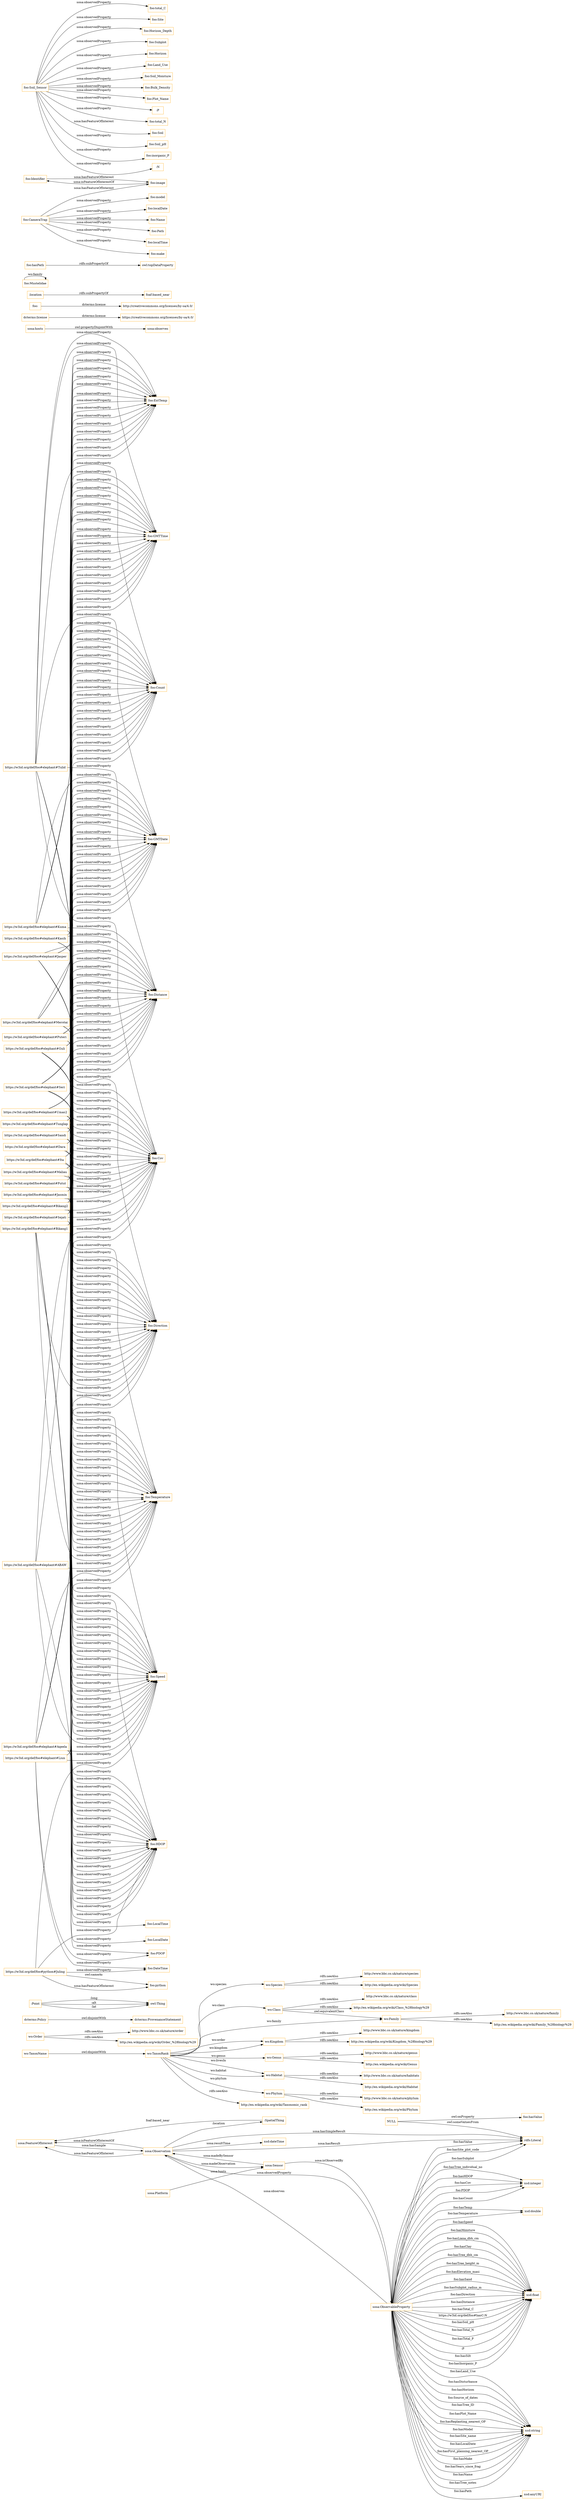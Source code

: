 digraph ar2dtool_diagram { 
rankdir=LR;
size="1501"
node [shape = rectangle, color="orange"]; "sosa:FeatureOfInterest" "wo:Species" "wo:Class" "wo:Kingdom" "wo:Family" "wo:TaxonRank" "wo:Order" "wo:Genus" "dcterms:Policy" "sosa:Platform" "wo:TaxonName" ":SpatialThing" "sosa:Observation" "dcterms:ProvenanceStatement" "sosa:ObservableProperty" "sosa:Sensor" "wo:Habitat" "wo:Phylum" ":Point" ; /*classes style*/
	"wo:Genus" -> "http://www.bbc.co.uk/nature/genus" [ label = "rdfs:seeAlso" ];
	"wo:Genus" -> "http://en.wikipedia.org/wiki/Genus" [ label = "rdfs:seeAlso" ];
	"https://w3id.org/def/foo#elephant#Umas2" -> "foo:Speed" [ label = "sosa:observedProperty" ];
	"https://w3id.org/def/foo#elephant#Umas2" -> "foo:GMTTime" [ label = "sosa:observedProperty" ];
	"https://w3id.org/def/foo#elephant#Umas2" -> "foo:Count" [ label = "sosa:observedProperty" ];
	"https://w3id.org/def/foo#elephant#Umas2" -> "foo:Direction" [ label = "sosa:observedProperty" ];
	"https://w3id.org/def/foo#elephant#Umas2" -> "foo:Cov" [ label = "sosa:observedProperty" ];
	"https://w3id.org/def/foo#elephant#Umas2" -> "foo:GMTDate" [ label = "sosa:observedProperty" ];
	"https://w3id.org/def/foo#elephant#Umas2" -> "foo:ExtTemp" [ label = "sosa:observedProperty" ];
	"https://w3id.org/def/foo#elephant#Umas2" -> "foo:Distance" [ label = "sosa:observedProperty" ];
	"https://w3id.org/def/foo#elephant#Umas2" -> "foo:Temperature" [ label = "sosa:observedProperty" ];
	"https://w3id.org/def/foo#elephant#Umas2" -> "foo:HDOP" [ label = "sosa:observedProperty" ];
	"sosa:hosts" -> "sosa:observes" [ label = "owl:propertyDisjointWith" ];
	"https://w3id.org/def/foo#elephant#Putut" -> "foo:Direction" [ label = "sosa:observedProperty" ];
	"https://w3id.org/def/foo#elephant#Putut" -> "foo:GMTTime" [ label = "sosa:observedProperty" ];
	"https://w3id.org/def/foo#elephant#Putut" -> "foo:Speed" [ label = "sosa:observedProperty" ];
	"https://w3id.org/def/foo#elephant#Putut" -> "foo:HDOP" [ label = "sosa:observedProperty" ];
	"https://w3id.org/def/foo#elephant#Putut" -> "foo:Cov" [ label = "sosa:observedProperty" ];
	"https://w3id.org/def/foo#elephant#Putut" -> "foo:Distance" [ label = "sosa:observedProperty" ];
	"https://w3id.org/def/foo#elephant#Putut" -> "foo:GMTDate" [ label = "sosa:observedProperty" ];
	"https://w3id.org/def/foo#elephant#Putut" -> "foo:Count" [ label = "sosa:observedProperty" ];
	"https://w3id.org/def/foo#elephant#Putut" -> "foo:Temperature" [ label = "sosa:observedProperty" ];
	"dcterms:license" -> "https://creativecommons.org/licenses/by-sa/4.0/" [ label = "dcterms:license" ];
	"https://w3id.org/def/foo#elephant#Kuma" -> "foo:GMTTime" [ label = "sosa:observedProperty" ];
	"https://w3id.org/def/foo#elephant#Kuma" -> "foo:ExtTemp" [ label = "sosa:observedProperty" ];
	"https://w3id.org/def/foo#elephant#Kuma" -> "foo:GMTDate" [ label = "sosa:observedProperty" ];
	"https://w3id.org/def/foo#elephant#Kuma" -> "foo:Count" [ label = "sosa:observedProperty" ];
	"https://w3id.org/def/foo#elephant#Kuma" -> "foo:Cov" [ label = "sosa:observedProperty" ];
	"https://w3id.org/def/foo#elephant#Kuma" -> "foo:Direction" [ label = "sosa:observedProperty" ];
	"https://w3id.org/def/foo#elephant#Kuma" -> "foo:Distance" [ label = "sosa:observedProperty" ];
	"https://w3id.org/def/foo#elephant#Kuma" -> "foo:Speed" [ label = "sosa:observedProperty" ];
	"https://w3id.org/def/foo#elephant#Kuma" -> "foo:Temperature" [ label = "sosa:observedProperty" ];
	"https://w3id.org/def/foo#elephant#Kuma" -> "foo:HDOP" [ label = "sosa:observedProperty" ];
	"https://w3id.org/def/foo#elephant#Seri" -> "foo:GMTDate" [ label = "sosa:observedProperty" ];
	"https://w3id.org/def/foo#elephant#Seri" -> "foo:Distance" [ label = "sosa:observedProperty" ];
	"https://w3id.org/def/foo#elephant#Seri" -> "foo:HDOP" [ label = "sosa:observedProperty" ];
	"https://w3id.org/def/foo#elephant#Seri" -> "foo:Temperature" [ label = "sosa:observedProperty" ];
	"https://w3id.org/def/foo#elephant#Seri" -> "foo:GMTTime" [ label = "sosa:observedProperty" ];
	"https://w3id.org/def/foo#elephant#Seri" -> "foo:ExtTemp" [ label = "sosa:observedProperty" ];
	"https://w3id.org/def/foo#elephant#Seri" -> "foo:Cov" [ label = "sosa:observedProperty" ];
	"https://w3id.org/def/foo#elephant#Seri" -> "foo:Count" [ label = "sosa:observedProperty" ];
	"https://w3id.org/def/foo#elephant#Seri" -> "foo:Direction" [ label = "sosa:observedProperty" ];
	"https://w3id.org/def/foo#elephant#Seri" -> "foo:Speed" [ label = "sosa:observedProperty" ];
	"wo:Species" -> "http://www.bbc.co.uk/nature/species" [ label = "rdfs:seeAlso" ];
	"wo:Species" -> "http://en.wikipedia.org/wiki/Species" [ label = "rdfs:seeAlso" ];
	"foo:" -> "http://creativecommons.org/licenses/by-sa/4.0/" [ label = "dcterms:license" ];
	"wo:TaxonName" -> "wo:TaxonRank" [ label = "owl:disjointWith" ];
	"dcterms:Policy" -> "dcterms:ProvenanceStatement" [ label = "owl:disjointWith" ];
	"wo:TaxonRank" -> "http://en.wikipedia.org/wiki/Taxonomic_rank" [ label = "rdfs:seeAlso" ];
	":location" -> "foaf:based_near" [ label = "rdfs:subPropertyOf" ];
	"https://w3id.org/def/foo#elephant#Dara" -> "foo:Distance" [ label = "sosa:observedProperty" ];
	"https://w3id.org/def/foo#elephant#Dara" -> "foo:Cov" [ label = "sosa:observedProperty" ];
	"https://w3id.org/def/foo#elephant#Dara" -> "foo:Direction" [ label = "sosa:observedProperty" ];
	"https://w3id.org/def/foo#elephant#Dara" -> "foo:HDOP" [ label = "sosa:observedProperty" ];
	"https://w3id.org/def/foo#elephant#Dara" -> "foo:GMTDate" [ label = "sosa:observedProperty" ];
	"https://w3id.org/def/foo#elephant#Dara" -> "foo:Speed" [ label = "sosa:observedProperty" ];
	"https://w3id.org/def/foo#elephant#Dara" -> "foo:GMTTime" [ label = "sosa:observedProperty" ];
	"https://w3id.org/def/foo#elephant#Dara" -> "foo:ExtTemp" [ label = "sosa:observedProperty" ];
	"https://w3id.org/def/foo#elephant#Dara" -> "foo:Count" [ label = "sosa:observedProperty" ];
	"https://w3id.org/def/foo#elephant#Dara" -> "foo:Temperature" [ label = "sosa:observedProperty" ];
	"https://w3id.org/def/foo#elephant#Tunglap" -> "foo:Distance" [ label = "sosa:observedProperty" ];
	"https://w3id.org/def/foo#elephant#Tunglap" -> "foo:Cov" [ label = "sosa:observedProperty" ];
	"https://w3id.org/def/foo#elephant#Tunglap" -> "foo:GMTTime" [ label = "sosa:observedProperty" ];
	"https://w3id.org/def/foo#elephant#Tunglap" -> "foo:ExtTemp" [ label = "sosa:observedProperty" ];
	"https://w3id.org/def/foo#elephant#Tunglap" -> "foo:GMTDate" [ label = "sosa:observedProperty" ];
	"https://w3id.org/def/foo#elephant#Tunglap" -> "foo:Speed" [ label = "sosa:observedProperty" ];
	"https://w3id.org/def/foo#elephant#Tunglap" -> "foo:Count" [ label = "sosa:observedProperty" ];
	"https://w3id.org/def/foo#elephant#Tunglap" -> "foo:HDOP" [ label = "sosa:observedProperty" ];
	"https://w3id.org/def/foo#elephant#Tunglap" -> "foo:Direction" [ label = "sosa:observedProperty" ];
	"https://w3id.org/def/foo#elephant#Tunglap" -> "foo:Temperature" [ label = "sosa:observedProperty" ];
	"https://w3id.org/def/foo#elephant#Puteri" -> "foo:Temperature" [ label = "sosa:observedProperty" ];
	"https://w3id.org/def/foo#elephant#Puteri" -> "foo:Direction" [ label = "sosa:observedProperty" ];
	"https://w3id.org/def/foo#elephant#Puteri" -> "foo:Speed" [ label = "sosa:observedProperty" ];
	"https://w3id.org/def/foo#elephant#Puteri" -> "foo:ExtTemp" [ label = "sosa:observedProperty" ];
	"https://w3id.org/def/foo#elephant#Puteri" -> "foo:HDOP" [ label = "sosa:observedProperty" ];
	"https://w3id.org/def/foo#elephant#Puteri" -> "foo:Cov" [ label = "sosa:observedProperty" ];
	"https://w3id.org/def/foo#elephant#Puteri" -> "foo:Count" [ label = "sosa:observedProperty" ];
	"https://w3id.org/def/foo#elephant#Puteri" -> "foo:GMTDate" [ label = "sosa:observedProperty" ];
	"https://w3id.org/def/foo#elephant#Puteri" -> "foo:GMTTime" [ label = "sosa:observedProperty" ];
	"https://w3id.org/def/foo#elephant#Puteri" -> "foo:Distance" [ label = "sosa:observedProperty" ];
	"https://w3id.org/def/foo#elephant#ABAW" -> "foo:Temperature" [ label = "sosa:observedProperty" ];
	"https://w3id.org/def/foo#elephant#ABAW" -> "foo:Speed" [ label = "sosa:observedProperty" ];
	"https://w3id.org/def/foo#elephant#ABAW" -> "foo:HDOP" [ label = "sosa:observedProperty" ];
	"https://w3id.org/def/foo#elephant#ABAW" -> "foo:ExtTemp" [ label = "sosa:observedProperty" ];
	"https://w3id.org/def/foo#elephant#ABAW" -> "foo:Cov" [ label = "sosa:observedProperty" ];
	"https://w3id.org/def/foo#elephant#Ita" -> "foo:Count" [ label = "sosa:observedProperty" ];
	"https://w3id.org/def/foo#elephant#Ita" -> "foo:Speed" [ label = "sosa:observedProperty" ];
	"https://w3id.org/def/foo#elephant#Ita" -> "foo:Distance" [ label = "sosa:observedProperty" ];
	"https://w3id.org/def/foo#elephant#Ita" -> "foo:ExtTemp" [ label = "sosa:observedProperty" ];
	"https://w3id.org/def/foo#elephant#Ita" -> "foo:Direction" [ label = "sosa:observedProperty" ];
	"https://w3id.org/def/foo#elephant#Ita" -> "foo:GMTTime" [ label = "sosa:observedProperty" ];
	"https://w3id.org/def/foo#elephant#Ita" -> "foo:GMTDate" [ label = "sosa:observedProperty" ];
	"https://w3id.org/def/foo#elephant#Ita" -> "foo:HDOP" [ label = "sosa:observedProperty" ];
	"https://w3id.org/def/foo#elephant#Ita" -> "foo:Temperature" [ label = "sosa:observedProperty" ];
	"https://w3id.org/def/foo#elephant#Ita" -> "foo:Cov" [ label = "sosa:observedProperty" ];
	"wo:Phylum" -> "http://www.bbc.co.uk/nature/phylum" [ label = "rdfs:seeAlso" ];
	"wo:Phylum" -> "http://en.wikipedia.org/wiki/Phylum" [ label = "rdfs:seeAlso" ];
	"https://w3id.org/def/foo#elephant#Liun" -> "foo:Temperature" [ label = "sosa:observedProperty" ];
	"https://w3id.org/def/foo#elephant#Liun" -> "foo:Speed" [ label = "sosa:observedProperty" ];
	"https://w3id.org/def/foo#elephant#Liun" -> "foo:PDOP" [ label = "sosa:observedProperty" ];
	"https://w3id.org/def/foo#elephant#Liun" -> "foo:Direction" [ label = "sosa:observedProperty" ];
	"https://w3id.org/def/foo#elephant#Liun" -> "foo:DateTime" [ label = "sosa:observedProperty" ];
	"NULL" -> "rdfs:Literal" [ label = "owl:someValuesFrom" ];
	"NULL" -> "foo:hasValue" [ label = "owl:onProperty" ];
	"foo:Mustelidae" -> "foo:Mustelidae" [ label = "wo:family" ];
	"foo:hasPath" -> "owl:topDataProperty" [ label = "rdfs:subPropertyOf" ];
	"https://w3id.org/def/foo#elephant#Maliau" -> "foo:GMTTime" [ label = "sosa:observedProperty" ];
	"https://w3id.org/def/foo#elephant#Maliau" -> "foo:Direction" [ label = "sosa:observedProperty" ];
	"https://w3id.org/def/foo#elephant#Maliau" -> "foo:HDOP" [ label = "sosa:observedProperty" ];
	"https://w3id.org/def/foo#elephant#Maliau" -> "foo:Count" [ label = "sosa:observedProperty" ];
	"https://w3id.org/def/foo#elephant#Maliau" -> "foo:Cov" [ label = "sosa:observedProperty" ];
	"https://w3id.org/def/foo#elephant#Maliau" -> "foo:GMTDate" [ label = "sosa:observedProperty" ];
	"https://w3id.org/def/foo#elephant#Maliau" -> "foo:Temperature" [ label = "sosa:observedProperty" ];
	"https://w3id.org/def/foo#elephant#Maliau" -> "foo:Distance" [ label = "sosa:observedProperty" ];
	"https://w3id.org/def/foo#elephant#Maliau" -> "foo:Speed" [ label = "sosa:observedProperty" ];
	"https://w3id.org/def/foo#elephant#Maliau" -> "foo:ExtTemp" [ label = "sosa:observedProperty" ];
	"https://w3id.org/def/foo#elephant#Guli" -> "foo:Distance" [ label = "sosa:observedProperty" ];
	"https://w3id.org/def/foo#elephant#Guli" -> "foo:Count" [ label = "sosa:observedProperty" ];
	"https://w3id.org/def/foo#elephant#Guli" -> "foo:ExtTemp" [ label = "sosa:observedProperty" ];
	"https://w3id.org/def/foo#elephant#Guli" -> "foo:GMTDate" [ label = "sosa:observedProperty" ];
	"https://w3id.org/def/foo#elephant#Guli" -> "foo:Temperature" [ label = "sosa:observedProperty" ];
	"https://w3id.org/def/foo#elephant#Guli" -> "foo:Direction" [ label = "sosa:observedProperty" ];
	"https://w3id.org/def/foo#elephant#Guli" -> "foo:Speed" [ label = "sosa:observedProperty" ];
	"https://w3id.org/def/foo#elephant#Guli" -> "foo:HDOP" [ label = "sosa:observedProperty" ];
	"https://w3id.org/def/foo#elephant#Guli" -> "foo:Cov" [ label = "sosa:observedProperty" ];
	"https://w3id.org/def/foo#elephant#Guli" -> "foo:GMTTime" [ label = "sosa:observedProperty" ];
	"wo:Habitat" -> "http://www.bbc.co.uk/nature/habitats" [ label = "rdfs:seeAlso" ];
	"wo:Habitat" -> "http://en.wikipedia.org/wiki/Habitat" [ label = "rdfs:seeAlso" ];
	"foo:Identifier" -> "foo:image" [ label = "sosa:hasFeatureOfInterest" ];
	"https://w3id.org/def/foo#elephant#Tulid" -> "foo:Speed" [ label = "sosa:observedProperty" ];
	"https://w3id.org/def/foo#elephant#Tulid" -> "foo:ExtTemp" [ label = "sosa:observedProperty" ];
	"https://w3id.org/def/foo#elephant#Tulid" -> "foo:Cov" [ label = "sosa:observedProperty" ];
	"https://w3id.org/def/foo#elephant#Tulid" -> "foo:Direction" [ label = "sosa:observedProperty" ];
	"https://w3id.org/def/foo#elephant#Tulid" -> "foo:Distance" [ label = "sosa:observedProperty" ];
	"https://w3id.org/def/foo#elephant#Tulid" -> "foo:Count" [ label = "sosa:observedProperty" ];
	"https://w3id.org/def/foo#elephant#Tulid" -> "foo:GMTTime" [ label = "sosa:observedProperty" ];
	"https://w3id.org/def/foo#elephant#Tulid" -> "foo:GMTDate" [ label = "sosa:observedProperty" ];
	"https://w3id.org/def/foo#elephant#Tulid" -> "foo:Temperature" [ label = "sosa:observedProperty" ];
	"foo:Soil_Sensor" -> "foo:total_C" [ label = "sosa:observedProperty" ];
	"foo:Soil_Sensor" -> "foo:Site" [ label = "sosa:observedProperty" ];
	"foo:Soil_Sensor" -> "foo:Horizon_Depth" [ label = "sosa:observedProperty" ];
	"foo:Soil_Sensor" -> "foo:Subplot" [ label = "sosa:observedProperty" ];
	"foo:Soil_Sensor" -> "foo:Horizon" [ label = "sosa:observedProperty" ];
	"foo:Soil_Sensor" -> "foo:Land_Use" [ label = "sosa:observedProperty" ];
	"foo:Soil_Sensor" -> "foo:Soil_Moisture" [ label = "sosa:observedProperty" ];
	"foo:Soil_Sensor" -> "foo:Bulk_Density" [ label = "sosa:observedProperty" ];
	"foo:Soil_Sensor" -> "foo:Plot_Name" [ label = "sosa:observedProperty" ];
	"foo:Soil_Sensor" -> ":P" [ label = "sosa:observedProperty" ];
	"foo:Soil_Sensor" -> "foo:total_N" [ label = "sosa:observedProperty" ];
	"foo:Soil_Sensor" -> "foo:Soil" [ label = "sosa:hasFeatureOfInterest" ];
	"foo:Soil_Sensor" -> "foo:Soil_pH" [ label = "sosa:observedProperty" ];
	"foo:Soil_Sensor" -> "foo:inorganic_P" [ label = "sosa:observedProperty" ];
	"foo:Soil_Sensor" -> ":N" [ label = "sosa:observedProperty" ];
	"foo:CameraTrap" -> "foo:model" [ label = "sosa:observedProperty" ];
	"foo:CameraTrap" -> "foo:localDate" [ label = "sosa:observedProperty" ];
	"foo:CameraTrap" -> "foo:Name" [ label = "sosa:observedProperty" ];
	"foo:CameraTrap" -> "foo:Path" [ label = "sosa:observedProperty" ];
	"foo:CameraTrap" -> "foo:localTime" [ label = "sosa:observedProperty" ];
	"foo:CameraTrap" -> "foo:make" [ label = "sosa:observedProperty" ];
	"foo:CameraTrap" -> "foo:image" [ label = "sosa:hasFeatureOfInterest" ];
	"https://w3id.org/def/foo#elephant#Kasih" -> "foo:GMTTime" [ label = "sosa:observedProperty" ];
	"https://w3id.org/def/foo#elephant#Kasih" -> "foo:Temperature" [ label = "sosa:observedProperty" ];
	"https://w3id.org/def/foo#elephant#Kasih" -> "foo:Distance" [ label = "sosa:observedProperty" ];
	"https://w3id.org/def/foo#elephant#Kasih" -> "foo:GMTDate" [ label = "sosa:observedProperty" ];
	"https://w3id.org/def/foo#elephant#Kasih" -> "foo:HDOP" [ label = "sosa:observedProperty" ];
	"https://w3id.org/def/foo#elephant#Kasih" -> "foo:Cov" [ label = "sosa:observedProperty" ];
	"https://w3id.org/def/foo#elephant#Kasih" -> "foo:Count" [ label = "sosa:observedProperty" ];
	"https://w3id.org/def/foo#elephant#Kasih" -> "foo:Direction" [ label = "sosa:observedProperty" ];
	"https://w3id.org/def/foo#elephant#Kasih" -> "foo:ExtTemp" [ label = "sosa:observedProperty" ];
	"https://w3id.org/def/foo#elephant#Kasih" -> "foo:Speed" [ label = "sosa:observedProperty" ];
	"wo:Order" -> "http://www.bbc.co.uk/nature/order" [ label = "rdfs:seeAlso" ];
	"wo:Order" -> "http://en.wikipedia.org/wiki/Order_%28biology%29" [ label = "rdfs:seeAlso" ];
	"wo:Class" -> "http://www.bbc.co.uk/nature/class" [ label = "rdfs:seeAlso" ];
	"wo:Class" -> "wo:Family" [ label = "owl:equivalentClass" ];
	"wo:Class" -> "http://en.wikipedia.org/wiki/Class_%28biology%29" [ label = "rdfs:seeAlso" ];
	"https://w3id.org/def/foo#elephant#Bikang2" -> "foo:GMTTime" [ label = "sosa:observedProperty" ];
	"https://w3id.org/def/foo#elephant#Bikang2" -> "foo:Direction" [ label = "sosa:observedProperty" ];
	"https://w3id.org/def/foo#elephant#Bikang2" -> "foo:GMTDate" [ label = "sosa:observedProperty" ];
	"https://w3id.org/def/foo#elephant#Bikang2" -> "foo:Count" [ label = "sosa:observedProperty" ];
	"https://w3id.org/def/foo#elephant#Bikang2" -> "foo:Speed" [ label = "sosa:observedProperty" ];
	"https://w3id.org/def/foo#elephant#Bikang2" -> "foo:Distance" [ label = "sosa:observedProperty" ];
	"https://w3id.org/def/foo#elephant#Bikang2" -> "foo:HDOP" [ label = "sosa:observedProperty" ];
	"https://w3id.org/def/foo#elephant#Bikang2" -> "foo:Cov" [ label = "sosa:observedProperty" ];
	"https://w3id.org/def/foo#elephant#Bikang2" -> "foo:Temperature" [ label = "sosa:observedProperty" ];
	"https://w3id.org/def/foo#python#Juling" -> "foo:Speed" [ label = "sosa:observedProperty" ];
	"https://w3id.org/def/foo#python#Juling" -> "foo:HDOP" [ label = "sosa:observedProperty" ];
	"https://w3id.org/def/foo#python#Juling" -> "foo:DateTime" [ label = "sosa:observedProperty" ];
	"https://w3id.org/def/foo#python#Juling" -> "foo:python" [ label = "sosa:hasFeatureOfInterest" ];
	"https://w3id.org/def/foo#python#Juling" -> "foo:python" [ label = "owl:sameAs" ];
	"wo:Family" -> "http://www.bbc.co.uk/nature/family" [ label = "rdfs:seeAlso" ];
	"wo:Family" -> "http://en.wikipedia.org/wiki/Family_%28biology%29" [ label = "rdfs:seeAlso" ];
	"https://w3id.org/def/foo#elephant#Sandi" -> "foo:GMTTime" [ label = "sosa:observedProperty" ];
	"https://w3id.org/def/foo#elephant#Sandi" -> "foo:HDOP" [ label = "sosa:observedProperty" ];
	"https://w3id.org/def/foo#elephant#Sandi" -> "foo:Speed" [ label = "sosa:observedProperty" ];
	"https://w3id.org/def/foo#elephant#Sandi" -> "foo:Temperature" [ label = "sosa:observedProperty" ];
	"https://w3id.org/def/foo#elephant#Sandi" -> "foo:Count" [ label = "sosa:observedProperty" ];
	"https://w3id.org/def/foo#elephant#Sandi" -> "foo:GMTDate" [ label = "sosa:observedProperty" ];
	"https://w3id.org/def/foo#elephant#Sandi" -> "foo:Distance" [ label = "sosa:observedProperty" ];
	"https://w3id.org/def/foo#elephant#Sandi" -> "foo:Direction" [ label = "sosa:observedProperty" ];
	"https://w3id.org/def/foo#elephant#Sandi" -> "foo:ExtTemp" [ label = "sosa:observedProperty" ];
	"https://w3id.org/def/foo#elephant#Sandi" -> "foo:Cov" [ label = "sosa:observedProperty" ];
	"https://w3id.org/def/foo#elephant#Aqeela" -> "foo:PDOP" [ label = "sosa:observedProperty" ];
	"https://w3id.org/def/foo#elephant#Aqeela" -> "foo:Speed" [ label = "sosa:observedProperty" ];
	"https://w3id.org/def/foo#elephant#Aqeela" -> "foo:HDOP" [ label = "sosa:observedProperty" ];
	"https://w3id.org/def/foo#elephant#Aqeela" -> "foo:LocalTime" [ label = "sosa:observedProperty" ];
	"https://w3id.org/def/foo#elephant#Aqeela" -> "foo:Distance" [ label = "sosa:observedProperty" ];
	"https://w3id.org/def/foo#elephant#Aqeela" -> "foo:Cov" [ label = "sosa:observedProperty" ];
	"https://w3id.org/def/foo#elephant#Aqeela" -> "foo:Direction" [ label = "sosa:observedProperty" ];
	"https://w3id.org/def/foo#elephant#Aqeela" -> "foo:LocalDate" [ label = "sosa:observedProperty" ];
	"https://w3id.org/def/foo#elephant#Aqeela" -> "foo:Temperature" [ label = "sosa:observedProperty" ];
	"https://w3id.org/def/foo#elephant#Merotai" -> "foo:Speed" [ label = "sosa:observedProperty" ];
	"https://w3id.org/def/foo#elephant#Merotai" -> "foo:Direction" [ label = "sosa:observedProperty" ];
	"https://w3id.org/def/foo#elephant#Merotai" -> "foo:Count" [ label = "sosa:observedProperty" ];
	"https://w3id.org/def/foo#elephant#Merotai" -> "foo:GMTDate" [ label = "sosa:observedProperty" ];
	"https://w3id.org/def/foo#elephant#Merotai" -> "foo:GMTTime" [ label = "sosa:observedProperty" ];
	"https://w3id.org/def/foo#elephant#Merotai" -> "foo:HDOP" [ label = "sosa:observedProperty" ];
	"https://w3id.org/def/foo#elephant#Merotai" -> "foo:Cov" [ label = "sosa:observedProperty" ];
	"https://w3id.org/def/foo#elephant#Merotai" -> "foo:ExtTemp" [ label = "sosa:observedProperty" ];
	"https://w3id.org/def/foo#elephant#Merotai" -> "foo:Temperature" [ label = "sosa:observedProperty" ];
	"https://w3id.org/def/foo#elephant#Merotai" -> "foo:Distance" [ label = "sosa:observedProperty" ];
	"foo:image" -> "foo:Identifier" [ label = "sosa:isFeatureOfInterestOf" ];
	"https://w3id.org/def/foo#elephant#Sejati" -> "foo:Speed" [ label = "sosa:observedProperty" ];
	"https://w3id.org/def/foo#elephant#Sejati" -> "foo:GMTTime" [ label = "sosa:observedProperty" ];
	"https://w3id.org/def/foo#elephant#Sejati" -> "foo:Count" [ label = "sosa:observedProperty" ];
	"https://w3id.org/def/foo#elephant#Sejati" -> "foo:Direction" [ label = "sosa:observedProperty" ];
	"https://w3id.org/def/foo#elephant#Sejati" -> "foo:Distance" [ label = "sosa:observedProperty" ];
	"https://w3id.org/def/foo#elephant#Sejati" -> "foo:GMTDate" [ label = "sosa:observedProperty" ];
	"https://w3id.org/def/foo#elephant#Sejati" -> "foo:HDOP" [ label = "sosa:observedProperty" ];
	"https://w3id.org/def/foo#elephant#Sejati" -> "foo:Temperature" [ label = "sosa:observedProperty" ];
	"https://w3id.org/def/foo#elephant#Sejati" -> "foo:Cov" [ label = "sosa:observedProperty" ];
	"https://w3id.org/def/foo#elephant#Jasper" -> "foo:GMTTime" [ label = "sosa:observedProperty" ];
	"https://w3id.org/def/foo#elephant#Jasper" -> "foo:HDOP" [ label = "sosa:observedProperty" ];
	"https://w3id.org/def/foo#elephant#Jasper" -> "foo:Count" [ label = "sosa:observedProperty" ];
	"https://w3id.org/def/foo#elephant#Jasper" -> "foo:Speed" [ label = "sosa:observedProperty" ];
	"https://w3id.org/def/foo#elephant#Jasper" -> "foo:Distance" [ label = "sosa:observedProperty" ];
	"https://w3id.org/def/foo#elephant#Jasper" -> "foo:GMTDate" [ label = "sosa:observedProperty" ];
	"https://w3id.org/def/foo#elephant#Jasper" -> "foo:Temperature" [ label = "sosa:observedProperty" ];
	"https://w3id.org/def/foo#elephant#Jasper" -> "foo:ExtTemp" [ label = "sosa:observedProperty" ];
	"https://w3id.org/def/foo#elephant#Jasper" -> "foo:Direction" [ label = "sosa:observedProperty" ];
	"https://w3id.org/def/foo#elephant#Jasper" -> "foo:Cov" [ label = "sosa:observedProperty" ];
	"https://w3id.org/def/foo#elephant#Jasmin" -> "foo:Distance" [ label = "sosa:observedProperty" ];
	"https://w3id.org/def/foo#elephant#Jasmin" -> "foo:Cov" [ label = "sosa:observedProperty" ];
	"https://w3id.org/def/foo#elephant#Jasmin" -> "foo:GMTTime" [ label = "sosa:observedProperty" ];
	"https://w3id.org/def/foo#elephant#Jasmin" -> "foo:Temperature" [ label = "sosa:observedProperty" ];
	"https://w3id.org/def/foo#elephant#Jasmin" -> "foo:Speed" [ label = "sosa:observedProperty" ];
	"https://w3id.org/def/foo#elephant#Jasmin" -> "foo:Direction" [ label = "sosa:observedProperty" ];
	"https://w3id.org/def/foo#elephant#Jasmin" -> "foo:GMTDate" [ label = "sosa:observedProperty" ];
	"https://w3id.org/def/foo#elephant#Jasmin" -> "foo:HDOP" [ label = "sosa:observedProperty" ];
	"https://w3id.org/def/foo#elephant#Jasmin" -> "foo:Count" [ label = "sosa:observedProperty" ];
	"wo:Kingdom" -> "http://www.bbc.co.uk/nature/kingdom" [ label = "rdfs:seeAlso" ];
	"wo:Kingdom" -> "http://en.wikipedia.org/wiki/Kingdom_%28biology%29" [ label = "rdfs:seeAlso" ];
	"https://w3id.org/def/foo#elephant#Bikang1" -> "foo:Speed" [ label = "sosa:observedProperty" ];
	"https://w3id.org/def/foo#elephant#Bikang1" -> "foo:GMTTime" [ label = "sosa:observedProperty" ];
	"https://w3id.org/def/foo#elephant#Bikang1" -> "foo:Distance" [ label = "sosa:observedProperty" ];
	"https://w3id.org/def/foo#elephant#Bikang1" -> "foo:Direction" [ label = "sosa:observedProperty" ];
	"https://w3id.org/def/foo#elephant#Bikang1" -> "foo:GMTDate" [ label = "sosa:observedProperty" ];
	"https://w3id.org/def/foo#elephant#Bikang1" -> "foo:Cov" [ label = "sosa:observedProperty" ];
	"https://w3id.org/def/foo#elephant#Bikang1" -> "foo:Count" [ label = "sosa:observedProperty" ];
	"https://w3id.org/def/foo#elephant#Bikang1" -> "foo:Temperature" [ label = "sosa:observedProperty" ];
	"https://w3id.org/def/foo#elephant#Bikang1" -> "foo:HDOP" [ label = "sosa:observedProperty" ];
	"sosa:ObservableProperty" -> "xsd:float" [ label = "foo:hasTotal_C" ];
	"sosa:ObservableProperty" -> "xsd:string" [ label = "foo:hasTree_ID" ];
	"sosa:ObservableProperty" -> "xsd:float" [ label = "https://w3id.org/def/foo#hasC:N" ];
	"sosa:ObservableProperty" -> "xsd:anyURI" [ label = "foo:hasPath" ];
	"wo:TaxonRank" -> "wo:Habitat" [ label = "wo:livesIn" ];
	":Point" -> "owl:Thing" [ label = ":long" ];
	"sosa:ObservableProperty" -> "xsd:string" [ label = "foo:hasPlot_Name" ];
	"wo:TaxonRank" -> "wo:Genus" [ label = "wo:genus" ];
	"sosa:ObservableProperty" -> "xsd:string" [ label = "foo:hasReplanting_nearest_OP" ];
	"sosa:ObservableProperty" -> "xsd:integer" [ label = "foo:hasTree_individual_no" ];
	"wo:TaxonRank" -> "wo:Habitat" [ label = "wo:habitat" ];
	"sosa:ObservableProperty" -> "xsd:float" [ label = "foo:hasSoil_pH" ];
	"sosa:ObservableProperty" -> "xsd:string" [ label = "foo:hasModel" ];
	"sosa:ObservableProperty" -> "xsd:float" [ label = "foo:hasTotal_N" ];
	"sosa:ObservableProperty" -> "xsd:integer" [ label = "foo:hasHDOP" ];
	"sosa:ObservableProperty" -> "xsd:float" [ label = "foo:hasTotal_P" ];
	"sosa:ObservableProperty" -> "xsd:float" [ label = ":P" ];
	"sosa:Observation" -> "sosa:FeatureOfInterest" [ label = "sosa:hasFeatureOfInterest" ];
	"wo:TaxonRank" -> "wo:Family" [ label = "wo:family" ];
	"sosa:Observation" -> "rdfs:Literal" [ label = "sosa:hasSimpleResult" ];
	"sosa:ObservableProperty" -> "xsd:string" [ label = "foo:hasSite_name" ];
	"wo:TaxonRank" -> "wo:Phylum" [ label = "wo:phylum" ];
	"wo:TaxonRank" -> "wo:Species" [ label = "wo:species" ];
	"sosa:Observation" -> "xsd:dateTime" [ label = "sosa:resultTime" ];
	"sosa:ObservableProperty" -> "xsd:string" [ label = "foo:hasLocalDate" ];
	"sosa:FeatureOfInterest" -> "sosa:Observation" [ label = "sosa:hasSample" ];
	":SpatialThing" -> "sosa:FeatureOfInterest" [ label = "foaf:based_near" ];
	"sosa:ObservableProperty" -> "xsd:string" [ label = "foo:hasFirst_planning_nearest_OP" ];
	"sosa:ObservableProperty" -> "xsd:float" [ label = "foo:hasSilt" ];
	"sosa:Observation" -> "sosa:Sensor" [ label = "sosa:madeObservation" ];
	"sosa:Platform" -> "sosa:Sensor" [ label = "sosa:hosts" ];
	"sosa:ObservableProperty" -> "rdfs:Literal" [ label = "foo:hasSite_plot_code" ];
	"sosa:ObservableProperty" -> "xsd:double" [ label = "foo:hasTemperature" ];
	"sosa:ObservableProperty" -> "xsd:double" [ label = "foo:hasTemp" ];
	"sosa:ObservableProperty" -> "xsd:integer" [ label = "foo:hasCov" ];
	"sosa:ObservableProperty" -> "xsd:float" [ label = "foo:hasInorganic_P" ];
	"wo:TaxonRank" -> "wo:Kingdom" [ label = "wo:kingdom" ];
	"sosa:ObservableProperty" -> "xsd:float" [ label = "foo:hasSpeed" ];
	"sosa:ObservableProperty" -> "xsd:float" [ label = "foo:hasMoisture" ];
	"sosa:ObservableProperty" -> "xsd:string" [ label = "foo:hasMake" ];
	"sosa:ObservableProperty" -> "xsd:float" [ label = "foo:hasLiana_dbh_cm" ];
	"sosa:ObservableProperty" -> "xsd:float" [ label = "foo:hasClay" ];
	"sosa:ObservableProperty" -> "xsd:integer" [ label = "foo:PDOP" ];
	"sosa:Observation" -> "rdfs:Literal" [ label = "sosa:hasResult" ];
	"sosa:ObservableProperty" -> "xsd:string" [ label = "foo:hasYears_since_frag" ];
	"sosa:ObservableProperty" -> "rdfs:Literal" [ label = "foo:hasSubplot" ];
	"sosa:Sensor" -> "sosa:ObservableProperty" [ label = "sosa:isObservedBy" ];
	"sosa:ObservableProperty" -> "xsd:float" [ label = "foo:hasTree_dbh_cm" ];
	"sosa:Observation" -> "sosa:ObservableProperty" [ label = "sosa:observedProperty" ];
	"sosa:ObservableProperty" -> "xsd:float" [ label = "foo:hasTree_height_m" ];
	"sosa:ObservableProperty" -> "xsd:float" [ label = "foo:hasElevation_masi" ];
	":Point" -> "owl:Thing" [ label = ":alt" ];
	"sosa:ObservableProperty" -> "sosa:Observation" [ label = "sosa:observes" ];
	"sosa:ObservableProperty" -> "rdfs:Literal" [ label = "foo:hasValue" ];
	"sosa:Sensor" -> "sosa:Observation" [ label = "sosa:madeBySensor" ];
	"sosa:ObservableProperty" -> "xsd:string" [ label = "foo:hasName" ];
	":Point" -> "owl:Thing" [ label = ":lat" ];
	"sosa:Observation" -> ":SpatialThing" [ label = ":location" ];
	"sosa:ObservableProperty" -> "xsd:string" [ label = "foo:hasTree_notes" ];
	"sosa:ObservableProperty" -> "xsd:string" [ label = "foo:hasLand_Use" ];
	"sosa:ObservableProperty" -> "xsd:float" [ label = "foo:hasSand" ];
	"sosa:ObservableProperty" -> "xsd:integer" [ label = "foo:hasCount" ];
	"sosa:ObservableProperty" -> "xsd:string" [ label = "foo:hasDisturbance" ];
	"wo:TaxonRank" -> "wo:Kingdom" [ label = "wo:order" ];
	"sosa:ObservableProperty" -> "xsd:float" [ label = "foo:hasSubplot_radius_m" ];
	"sosa:ObservableProperty" -> "xsd:float" [ label = "foo:hasDirection" ];
	"wo:TaxonRank" -> "wo:Class" [ label = "wo:class" ];
	"sosa:ObservableProperty" -> "xsd:float" [ label = "foo:hasDistance" ];
	"sosa:ObservableProperty" -> "xsd:string" [ label = "foo:hasHorizon" ];
	"sosa:ObservableProperty" -> "xsd:string" [ label = "foo:Source_of_dates" ];
	"sosa:Observation" -> "sosa:FeatureOfInterest" [ label = "sosa:isFeatureOfInterestOf" ];

}
